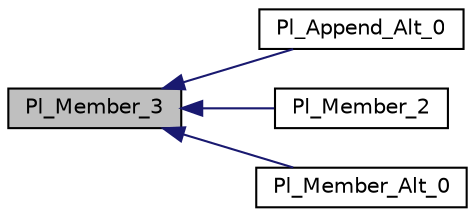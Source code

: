 digraph "Pl_Member_3"
{
  edge [fontname="Helvetica",fontsize="10",labelfontname="Helvetica",labelfontsize="10"];
  node [fontname="Helvetica",fontsize="10",shape=record];
  rankdir="LR";
  Node1 [label="Pl_Member_3",height=0.2,width=0.4,color="black", fillcolor="grey75", style="filled", fontcolor="black"];
  Node1 -> Node2 [dir="back",color="midnightblue",fontsize="10",style="solid",fontname="Helvetica"];
  Node2 [label="Pl_Append_Alt_0",height=0.2,width=0.4,color="black", fillcolor="white", style="filled",URL="$list__c_8c.html#a647c5fb782340120002c528babe4c9ce"];
  Node1 -> Node3 [dir="back",color="midnightblue",fontsize="10",style="solid",fontname="Helvetica"];
  Node3 [label="Pl_Member_2",height=0.2,width=0.4,color="black", fillcolor="white", style="filled",URL="$list__c_8c.html#a5edd81add82f934c7e212151bef6663e"];
  Node1 -> Node4 [dir="back",color="midnightblue",fontsize="10",style="solid",fontname="Helvetica"];
  Node4 [label="Pl_Member_Alt_0",height=0.2,width=0.4,color="black", fillcolor="white", style="filled",URL="$list__c_8c.html#a1ff23315830d37bcaf22fae113e50349"];
}
